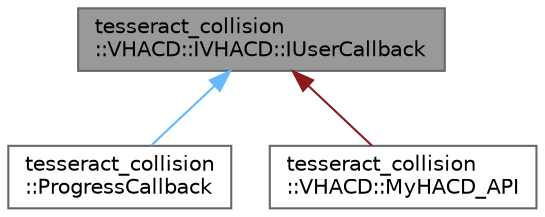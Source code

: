 digraph "tesseract_collision::VHACD::IVHACD::IUserCallback"
{
 // LATEX_PDF_SIZE
  bgcolor="transparent";
  edge [fontname=Helvetica,fontsize=10,labelfontname=Helvetica,labelfontsize=10];
  node [fontname=Helvetica,fontsize=10,shape=box,height=0.2,width=0.4];
  Node1 [label="tesseract_collision\l::VHACD::IVHACD::IUserCallback",height=0.2,width=0.4,color="gray40", fillcolor="grey60", style="filled", fontcolor="black",tooltip=" "];
  Node1 -> Node2 [dir="back",color="steelblue1",style="solid"];
  Node2 [label="tesseract_collision\l::ProgressCallback",height=0.2,width=0.4,color="gray40", fillcolor="white", style="filled",URL="$dd/d1f/classtesseract__collision_1_1ProgressCallback.html",tooltip=" "];
  Node1 -> Node3 [dir="back",color="firebrick4",style="solid"];
  Node3 [label="tesseract_collision\l::VHACD::MyHACD_API",height=0.2,width=0.4,color="gray40", fillcolor="white", style="filled",URL="$d2/d48/classtesseract__collision_1_1VHACD_1_1MyHACD__API.html",tooltip=" "];
}
